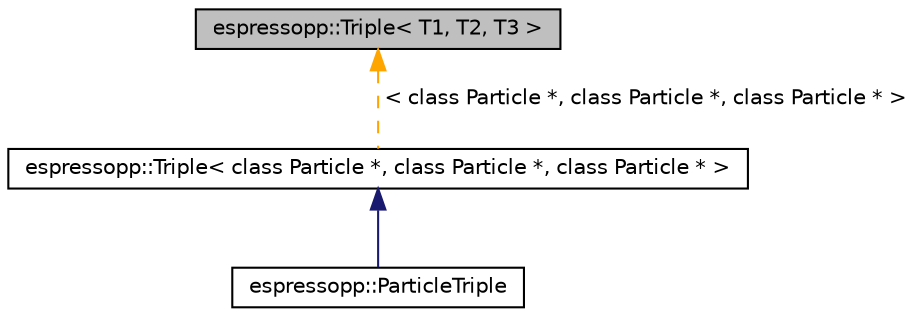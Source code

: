 digraph G
{
  edge [fontname="Helvetica",fontsize="10",labelfontname="Helvetica",labelfontsize="10"];
  node [fontname="Helvetica",fontsize="10",shape=record];
  Node1 [label="espressopp::Triple\< T1, T2, T3 \>",height=0.2,width=0.4,color="black", fillcolor="grey75", style="filled" fontcolor="black"];
  Node1 -> Node2 [dir="back",color="orange",fontsize="10",style="dashed",label=" \< class Particle *, class Particle *, class Particle * \>" ,fontname="Helvetica"];
  Node2 [label="espressopp::Triple\< class Particle *, class Particle *, class Particle * \>",height=0.2,width=0.4,color="black", fillcolor="white", style="filled",URL="$structespressopp_1_1Triple.html"];
  Node2 -> Node3 [dir="back",color="midnightblue",fontsize="10",style="solid",fontname="Helvetica"];
  Node3 [label="espressopp::ParticleTriple",height=0.2,width=0.4,color="black", fillcolor="white", style="filled",URL="$classespressopp_1_1ParticleTriple.html"];
}

